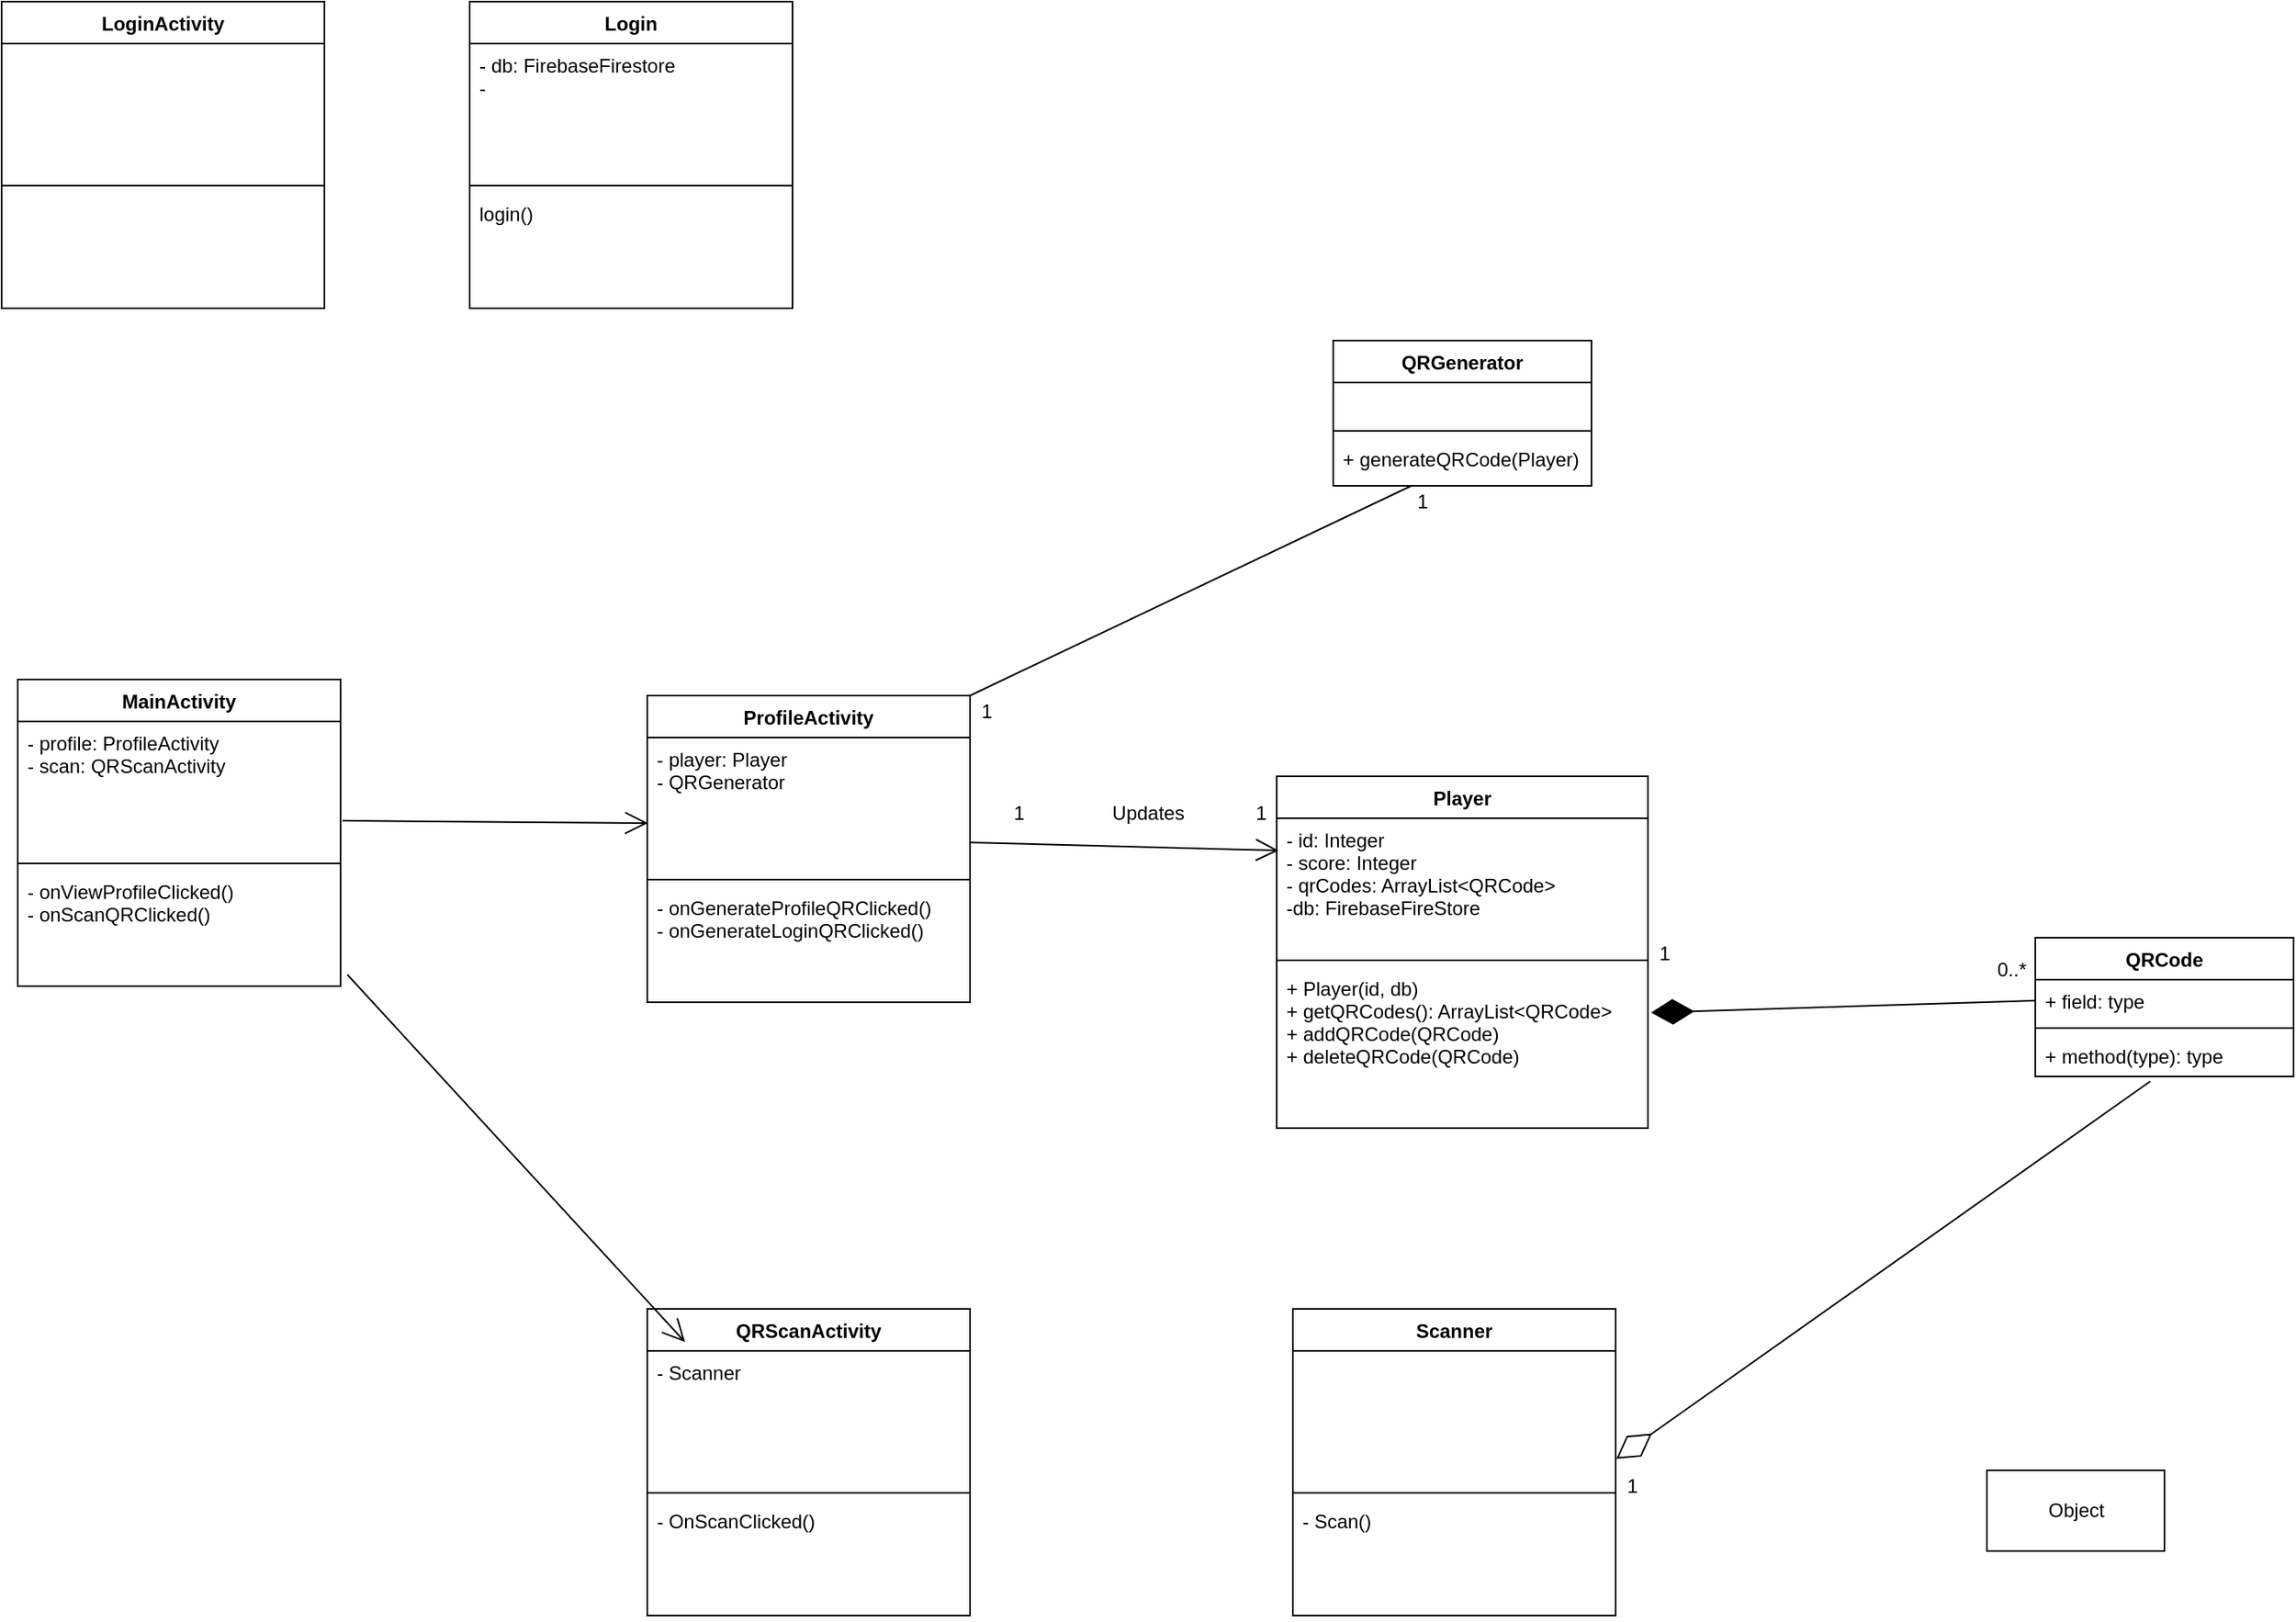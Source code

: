 <mxfile version="16.6.2" type="device"><diagram id="C5RBs43oDa-KdzZeNtuy" name="Page-1"><mxGraphModel dx="3167" dy="2052" grid="1" gridSize="10" guides="1" tooltips="1" connect="1" arrows="1" fold="1" page="1" pageScale="1" pageWidth="827" pageHeight="1169" math="0" shadow="0"><root><mxCell id="WIyWlLk6GJQsqaUBKTNV-0"/><mxCell id="WIyWlLk6GJQsqaUBKTNV-1" parent="WIyWlLk6GJQsqaUBKTNV-0"/><mxCell id="1xCPZhi6wSOpnlVJawvV-0" value="Player" style="swimlane;fontStyle=1;align=center;verticalAlign=top;childLayout=stackLayout;horizontal=1;startSize=26;horizontalStack=0;resizeParent=1;resizeParentMax=0;resizeLast=0;collapsible=1;marginBottom=0;" parent="WIyWlLk6GJQsqaUBKTNV-1" vertex="1"><mxGeometry x="110" y="230" width="230" height="218" as="geometry"/></mxCell><mxCell id="1xCPZhi6wSOpnlVJawvV-1" value="- id: Integer&#10;- score: Integer&#10;- qrCodes: ArrayList&lt;QRCode&gt;&#10;-db: FirebaseFireStore" style="text;strokeColor=none;fillColor=none;align=left;verticalAlign=top;spacingLeft=4;spacingRight=4;overflow=hidden;rotatable=0;points=[[0,0.5],[1,0.5]];portConstraint=eastwest;" parent="1xCPZhi6wSOpnlVJawvV-0" vertex="1"><mxGeometry y="26" width="230" height="84" as="geometry"/></mxCell><mxCell id="1xCPZhi6wSOpnlVJawvV-2" value="" style="line;strokeWidth=1;fillColor=none;align=left;verticalAlign=middle;spacingTop=-1;spacingLeft=3;spacingRight=3;rotatable=0;labelPosition=right;points=[];portConstraint=eastwest;" parent="1xCPZhi6wSOpnlVJawvV-0" vertex="1"><mxGeometry y="110" width="230" height="8" as="geometry"/></mxCell><mxCell id="1xCPZhi6wSOpnlVJawvV-3" value="+ Player(id, db)&#10;+ getQRCodes(): ArrayList&lt;QRCode&gt;&#10;+ addQRCode(QRCode)&#10;+ deleteQRCode(QRCode)" style="text;strokeColor=none;fillColor=none;align=left;verticalAlign=top;spacingLeft=4;spacingRight=4;overflow=hidden;rotatable=0;points=[[0,0.5],[1,0.5]];portConstraint=eastwest;" parent="1xCPZhi6wSOpnlVJawvV-0" vertex="1"><mxGeometry y="118" width="230" height="100" as="geometry"/></mxCell><mxCell id="1xCPZhi6wSOpnlVJawvV-8" value="QRCode" style="swimlane;fontStyle=1;align=center;verticalAlign=top;childLayout=stackLayout;horizontal=1;startSize=26;horizontalStack=0;resizeParent=1;resizeParentMax=0;resizeLast=0;collapsible=1;marginBottom=0;" parent="WIyWlLk6GJQsqaUBKTNV-1" vertex="1"><mxGeometry x="580" y="330" width="160" height="86" as="geometry"/></mxCell><mxCell id="1xCPZhi6wSOpnlVJawvV-9" value="+ field: type" style="text;strokeColor=none;fillColor=none;align=left;verticalAlign=top;spacingLeft=4;spacingRight=4;overflow=hidden;rotatable=0;points=[[0,0.5],[1,0.5]];portConstraint=eastwest;" parent="1xCPZhi6wSOpnlVJawvV-8" vertex="1"><mxGeometry y="26" width="160" height="26" as="geometry"/></mxCell><mxCell id="1xCPZhi6wSOpnlVJawvV-10" value="" style="line;strokeWidth=1;fillColor=none;align=left;verticalAlign=middle;spacingTop=-1;spacingLeft=3;spacingRight=3;rotatable=0;labelPosition=right;points=[];portConstraint=eastwest;" parent="1xCPZhi6wSOpnlVJawvV-8" vertex="1"><mxGeometry y="52" width="160" height="8" as="geometry"/></mxCell><mxCell id="1xCPZhi6wSOpnlVJawvV-11" value="+ method(type): type" style="text;strokeColor=none;fillColor=none;align=left;verticalAlign=top;spacingLeft=4;spacingRight=4;overflow=hidden;rotatable=0;points=[[0,0.5],[1,0.5]];portConstraint=eastwest;" parent="1xCPZhi6wSOpnlVJawvV-8" vertex="1"><mxGeometry y="60" width="160" height="26" as="geometry"/></mxCell><mxCell id="1xCPZhi6wSOpnlVJawvV-12" value="" style="endArrow=diamondThin;endFill=1;endSize=24;html=1;rounded=0;exitX=0;exitY=0.5;exitDx=0;exitDy=0;entryX=1.008;entryY=0.284;entryDx=0;entryDy=0;entryPerimeter=0;" parent="WIyWlLk6GJQsqaUBKTNV-1" source="1xCPZhi6wSOpnlVJawvV-9" target="1xCPZhi6wSOpnlVJawvV-3" edge="1"><mxGeometry width="160" relative="1" as="geometry"><mxPoint x="330" y="390" as="sourcePoint"/><mxPoint x="490" y="390" as="targetPoint"/></mxGeometry></mxCell><mxCell id="1xCPZhi6wSOpnlVJawvV-13" value="QRGenerator" style="swimlane;fontStyle=1;align=center;verticalAlign=top;childLayout=stackLayout;horizontal=1;startSize=26;horizontalStack=0;resizeParent=1;resizeParentMax=0;resizeLast=0;collapsible=1;marginBottom=0;" parent="WIyWlLk6GJQsqaUBKTNV-1" vertex="1"><mxGeometry x="145" y="-40" width="160" height="90" as="geometry"/></mxCell><mxCell id="1xCPZhi6wSOpnlVJawvV-14" value=" " style="text;strokeColor=none;fillColor=none;align=left;verticalAlign=top;spacingLeft=4;spacingRight=4;overflow=hidden;rotatable=0;points=[[0,0.5],[1,0.5]];portConstraint=eastwest;" parent="1xCPZhi6wSOpnlVJawvV-13" vertex="1"><mxGeometry y="26" width="160" height="26" as="geometry"/></mxCell><mxCell id="1xCPZhi6wSOpnlVJawvV-15" value="" style="line;strokeWidth=1;fillColor=none;align=left;verticalAlign=middle;spacingTop=-1;spacingLeft=3;spacingRight=3;rotatable=0;labelPosition=right;points=[];portConstraint=eastwest;" parent="1xCPZhi6wSOpnlVJawvV-13" vertex="1"><mxGeometry y="52" width="160" height="8" as="geometry"/></mxCell><mxCell id="1xCPZhi6wSOpnlVJawvV-16" value="+ generateQRCode(Player)&#10;" style="text;strokeColor=none;fillColor=none;align=left;verticalAlign=top;spacingLeft=4;spacingRight=4;overflow=hidden;rotatable=0;points=[[0,0.5],[1,0.5]];portConstraint=eastwest;" parent="1xCPZhi6wSOpnlVJawvV-13" vertex="1"><mxGeometry y="60" width="160" height="30" as="geometry"/></mxCell><mxCell id="T_WXgz6YHpNR96dhGz9d-0" value="" style="endArrow=none;html=1;rounded=0;exitX=1;exitY=0;exitDx=0;exitDy=0;" parent="WIyWlLk6GJQsqaUBKTNV-1" source="T_WXgz6YHpNR96dhGz9d-6" target="1xCPZhi6wSOpnlVJawvV-16" edge="1"><mxGeometry width="50" height="50" relative="1" as="geometry"><mxPoint x="390" y="360" as="sourcePoint"/><mxPoint x="440" y="310" as="targetPoint"/></mxGeometry></mxCell><mxCell id="T_WXgz6YHpNR96dhGz9d-1" value="1" style="text;html=1;align=center;verticalAlign=middle;resizable=0;points=[];autosize=1;strokeColor=none;fillColor=none;" parent="WIyWlLk6GJQsqaUBKTNV-1" vertex="1"><mxGeometry x="-80" y="180" width="20" height="20" as="geometry"/></mxCell><mxCell id="T_WXgz6YHpNR96dhGz9d-2" value="1" style="text;html=1;align=center;verticalAlign=middle;resizable=0;points=[];autosize=1;strokeColor=none;fillColor=none;" parent="WIyWlLk6GJQsqaUBKTNV-1" vertex="1"><mxGeometry x="190" y="50" width="20" height="20" as="geometry"/></mxCell><mxCell id="T_WXgz6YHpNR96dhGz9d-3" value="1" style="text;html=1;align=center;verticalAlign=middle;resizable=0;points=[];autosize=1;strokeColor=none;fillColor=none;" parent="WIyWlLk6GJQsqaUBKTNV-1" vertex="1"><mxGeometry x="340" y="330" width="20" height="20" as="geometry"/></mxCell><mxCell id="T_WXgz6YHpNR96dhGz9d-4" value="0..*" style="text;html=1;align=center;verticalAlign=middle;resizable=0;points=[];autosize=1;strokeColor=none;fillColor=none;" parent="WIyWlLk6GJQsqaUBKTNV-1" vertex="1"><mxGeometry x="550" y="340" width="30" height="20" as="geometry"/></mxCell><mxCell id="T_WXgz6YHpNR96dhGz9d-6" value="ProfileActivity" style="swimlane;fontStyle=1;align=center;verticalAlign=top;childLayout=stackLayout;horizontal=1;startSize=26;horizontalStack=0;resizeParent=1;resizeParentMax=0;resizeLast=0;collapsible=1;marginBottom=0;" parent="WIyWlLk6GJQsqaUBKTNV-1" vertex="1"><mxGeometry x="-280" y="180" width="200" height="190" as="geometry"/></mxCell><mxCell id="T_WXgz6YHpNR96dhGz9d-7" value="- player: Player&#10;- QRGenerator" style="text;strokeColor=none;fillColor=none;align=left;verticalAlign=top;spacingLeft=4;spacingRight=4;overflow=hidden;rotatable=0;points=[[0,0.5],[1,0.5]];portConstraint=eastwest;" parent="T_WXgz6YHpNR96dhGz9d-6" vertex="1"><mxGeometry y="26" width="200" height="84" as="geometry"/></mxCell><mxCell id="T_WXgz6YHpNR96dhGz9d-8" value="" style="line;strokeWidth=1;fillColor=none;align=left;verticalAlign=middle;spacingTop=-1;spacingLeft=3;spacingRight=3;rotatable=0;labelPosition=right;points=[];portConstraint=eastwest;" parent="T_WXgz6YHpNR96dhGz9d-6" vertex="1"><mxGeometry y="110" width="200" height="8" as="geometry"/></mxCell><mxCell id="T_WXgz6YHpNR96dhGz9d-9" value="- onGenerateProfileQRClicked()&#10;- onGenerateLoginQRClicked()" style="text;strokeColor=none;fillColor=none;align=left;verticalAlign=top;spacingLeft=4;spacingRight=4;overflow=hidden;rotatable=0;points=[[0,0.5],[1,0.5]];portConstraint=eastwest;" parent="T_WXgz6YHpNR96dhGz9d-6" vertex="1"><mxGeometry y="118" width="200" height="72" as="geometry"/></mxCell><mxCell id="T_WXgz6YHpNR96dhGz9d-17" value="" style="endArrow=open;endFill=1;endSize=12;html=1;rounded=0;exitX=1;exitY=0.774;exitDx=0;exitDy=0;exitPerimeter=0;entryX=0.005;entryY=0.238;entryDx=0;entryDy=0;entryPerimeter=0;" parent="WIyWlLk6GJQsqaUBKTNV-1" source="T_WXgz6YHpNR96dhGz9d-7" target="1xCPZhi6wSOpnlVJawvV-1" edge="1"><mxGeometry width="160" relative="1" as="geometry"><mxPoint x="-140" y="160" as="sourcePoint"/><mxPoint x="20" y="160" as="targetPoint"/></mxGeometry></mxCell><mxCell id="u_WiZqJZncWI28QkzqVs-1" value="1" style="text;html=1;align=center;verticalAlign=middle;resizable=0;points=[];autosize=1;strokeColor=none;fillColor=none;" parent="WIyWlLk6GJQsqaUBKTNV-1" vertex="1"><mxGeometry x="-60" y="243" width="20" height="20" as="geometry"/></mxCell><mxCell id="u_WiZqJZncWI28QkzqVs-2" value="1" style="text;html=1;align=center;verticalAlign=middle;resizable=0;points=[];autosize=1;strokeColor=none;fillColor=none;" parent="WIyWlLk6GJQsqaUBKTNV-1" vertex="1"><mxGeometry x="90" y="243" width="20" height="20" as="geometry"/></mxCell><mxCell id="u_WiZqJZncWI28QkzqVs-3" value="Updates" style="text;html=1;align=center;verticalAlign=middle;resizable=0;points=[];autosize=1;strokeColor=none;fillColor=none;" parent="WIyWlLk6GJQsqaUBKTNV-1" vertex="1"><mxGeometry y="243" width="60" height="20" as="geometry"/></mxCell><mxCell id="ZGDmE4Ial-OR694AUvOI-0" value="MainActivity" style="swimlane;fontStyle=1;align=center;verticalAlign=top;childLayout=stackLayout;horizontal=1;startSize=26;horizontalStack=0;resizeParent=1;resizeParentMax=0;resizeLast=0;collapsible=1;marginBottom=0;" parent="WIyWlLk6GJQsqaUBKTNV-1" vertex="1"><mxGeometry x="-670" y="170" width="200" height="190" as="geometry"/></mxCell><mxCell id="ZGDmE4Ial-OR694AUvOI-1" value="- profile: ProfileActivity&#10;- scan: QRScanActivity" style="text;strokeColor=none;fillColor=none;align=left;verticalAlign=top;spacingLeft=4;spacingRight=4;overflow=hidden;rotatable=0;points=[[0,0.5],[1,0.5]];portConstraint=eastwest;" parent="ZGDmE4Ial-OR694AUvOI-0" vertex="1"><mxGeometry y="26" width="200" height="84" as="geometry"/></mxCell><mxCell id="ZGDmE4Ial-OR694AUvOI-2" value="" style="line;strokeWidth=1;fillColor=none;align=left;verticalAlign=middle;spacingTop=-1;spacingLeft=3;spacingRight=3;rotatable=0;labelPosition=right;points=[];portConstraint=eastwest;" parent="ZGDmE4Ial-OR694AUvOI-0" vertex="1"><mxGeometry y="110" width="200" height="8" as="geometry"/></mxCell><mxCell id="ZGDmE4Ial-OR694AUvOI-3" value="- onViewProfileClicked()&#10;- onScanQRClicked()" style="text;strokeColor=none;fillColor=none;align=left;verticalAlign=top;spacingLeft=4;spacingRight=4;overflow=hidden;rotatable=0;points=[[0,0.5],[1,0.5]];portConstraint=eastwest;" parent="ZGDmE4Ial-OR694AUvOI-0" vertex="1"><mxGeometry y="118" width="200" height="72" as="geometry"/></mxCell><mxCell id="ZGDmE4Ial-OR694AUvOI-4" value="LoginActivity" style="swimlane;fontStyle=1;align=center;verticalAlign=top;childLayout=stackLayout;horizontal=1;startSize=26;horizontalStack=0;resizeParent=1;resizeParentMax=0;resizeLast=0;collapsible=1;marginBottom=0;" parent="WIyWlLk6GJQsqaUBKTNV-1" vertex="1"><mxGeometry x="-680" y="-250" width="200" height="190" as="geometry"/></mxCell><mxCell id="ZGDmE4Ial-OR694AUvOI-5" value="&#10;" style="text;strokeColor=none;fillColor=none;align=left;verticalAlign=top;spacingLeft=4;spacingRight=4;overflow=hidden;rotatable=0;points=[[0,0.5],[1,0.5]];portConstraint=eastwest;" parent="ZGDmE4Ial-OR694AUvOI-4" vertex="1"><mxGeometry y="26" width="200" height="84" as="geometry"/></mxCell><mxCell id="ZGDmE4Ial-OR694AUvOI-6" value="" style="line;strokeWidth=1;fillColor=none;align=left;verticalAlign=middle;spacingTop=-1;spacingLeft=3;spacingRight=3;rotatable=0;labelPosition=right;points=[];portConstraint=eastwest;" parent="ZGDmE4Ial-OR694AUvOI-4" vertex="1"><mxGeometry y="110" width="200" height="8" as="geometry"/></mxCell><mxCell id="ZGDmE4Ial-OR694AUvOI-7" value="&#10;" style="text;strokeColor=none;fillColor=none;align=left;verticalAlign=top;spacingLeft=4;spacingRight=4;overflow=hidden;rotatable=0;points=[[0,0.5],[1,0.5]];portConstraint=eastwest;" parent="ZGDmE4Ial-OR694AUvOI-4" vertex="1"><mxGeometry y="118" width="200" height="72" as="geometry"/></mxCell><mxCell id="ZGDmE4Ial-OR694AUvOI-8" value="Login" style="swimlane;fontStyle=1;align=center;verticalAlign=top;childLayout=stackLayout;horizontal=1;startSize=26;horizontalStack=0;resizeParent=1;resizeParentMax=0;resizeLast=0;collapsible=1;marginBottom=0;" parent="WIyWlLk6GJQsqaUBKTNV-1" vertex="1"><mxGeometry x="-390" y="-250" width="200" height="190" as="geometry"/></mxCell><mxCell id="ZGDmE4Ial-OR694AUvOI-9" value="- db: FirebaseFirestore&#10;- " style="text;strokeColor=none;fillColor=none;align=left;verticalAlign=top;spacingLeft=4;spacingRight=4;overflow=hidden;rotatable=0;points=[[0,0.5],[1,0.5]];portConstraint=eastwest;" parent="ZGDmE4Ial-OR694AUvOI-8" vertex="1"><mxGeometry y="26" width="200" height="84" as="geometry"/></mxCell><mxCell id="ZGDmE4Ial-OR694AUvOI-10" value="" style="line;strokeWidth=1;fillColor=none;align=left;verticalAlign=middle;spacingTop=-1;spacingLeft=3;spacingRight=3;rotatable=0;labelPosition=right;points=[];portConstraint=eastwest;" parent="ZGDmE4Ial-OR694AUvOI-8" vertex="1"><mxGeometry y="110" width="200" height="8" as="geometry"/></mxCell><mxCell id="ZGDmE4Ial-OR694AUvOI-11" value="login()" style="text;strokeColor=none;fillColor=none;align=left;verticalAlign=top;spacingLeft=4;spacingRight=4;overflow=hidden;rotatable=0;points=[[0,0.5],[1,0.5]];portConstraint=eastwest;" parent="ZGDmE4Ial-OR694AUvOI-8" vertex="1"><mxGeometry y="118" width="200" height="72" as="geometry"/></mxCell><mxCell id="ZGDmE4Ial-OR694AUvOI-17" value="QRScanActivity" style="swimlane;fontStyle=1;align=center;verticalAlign=top;childLayout=stackLayout;horizontal=1;startSize=26;horizontalStack=0;resizeParent=1;resizeParentMax=0;resizeLast=0;collapsible=1;marginBottom=0;" parent="WIyWlLk6GJQsqaUBKTNV-1" vertex="1"><mxGeometry x="-280" y="560" width="200" height="190" as="geometry"/></mxCell><mxCell id="ZGDmE4Ial-OR694AUvOI-18" value="- Scanner" style="text;strokeColor=none;fillColor=none;align=left;verticalAlign=top;spacingLeft=4;spacingRight=4;overflow=hidden;rotatable=0;points=[[0,0.5],[1,0.5]];portConstraint=eastwest;" parent="ZGDmE4Ial-OR694AUvOI-17" vertex="1"><mxGeometry y="26" width="200" height="84" as="geometry"/></mxCell><mxCell id="ZGDmE4Ial-OR694AUvOI-19" value="" style="line;strokeWidth=1;fillColor=none;align=left;verticalAlign=middle;spacingTop=-1;spacingLeft=3;spacingRight=3;rotatable=0;labelPosition=right;points=[];portConstraint=eastwest;" parent="ZGDmE4Ial-OR694AUvOI-17" vertex="1"><mxGeometry y="110" width="200" height="8" as="geometry"/></mxCell><mxCell id="ZGDmE4Ial-OR694AUvOI-20" value="- OnScanClicked()" style="text;strokeColor=none;fillColor=none;align=left;verticalAlign=top;spacingLeft=4;spacingRight=4;overflow=hidden;rotatable=0;points=[[0,0.5],[1,0.5]];portConstraint=eastwest;" parent="ZGDmE4Ial-OR694AUvOI-17" vertex="1"><mxGeometry y="118" width="200" height="72" as="geometry"/></mxCell><mxCell id="ZGDmE4Ial-OR694AUvOI-22" value="Scanner" style="swimlane;fontStyle=1;align=center;verticalAlign=top;childLayout=stackLayout;horizontal=1;startSize=26;horizontalStack=0;resizeParent=1;resizeParentMax=0;resizeLast=0;collapsible=1;marginBottom=0;" parent="WIyWlLk6GJQsqaUBKTNV-1" vertex="1"><mxGeometry x="120" y="560" width="200" height="190" as="geometry"/></mxCell><mxCell id="ZGDmE4Ial-OR694AUvOI-23" value="&#10;" style="text;strokeColor=none;fillColor=none;align=left;verticalAlign=top;spacingLeft=4;spacingRight=4;overflow=hidden;rotatable=0;points=[[0,0.5],[1,0.5]];portConstraint=eastwest;" parent="ZGDmE4Ial-OR694AUvOI-22" vertex="1"><mxGeometry y="26" width="200" height="84" as="geometry"/></mxCell><mxCell id="ZGDmE4Ial-OR694AUvOI-24" value="" style="line;strokeWidth=1;fillColor=none;align=left;verticalAlign=middle;spacingTop=-1;spacingLeft=3;spacingRight=3;rotatable=0;labelPosition=right;points=[];portConstraint=eastwest;" parent="ZGDmE4Ial-OR694AUvOI-22" vertex="1"><mxGeometry y="110" width="200" height="8" as="geometry"/></mxCell><mxCell id="ZGDmE4Ial-OR694AUvOI-25" value="- Scan()" style="text;strokeColor=none;fillColor=none;align=left;verticalAlign=top;spacingLeft=4;spacingRight=4;overflow=hidden;rotatable=0;points=[[0,0.5],[1,0.5]];portConstraint=eastwest;" parent="ZGDmE4Ial-OR694AUvOI-22" vertex="1"><mxGeometry y="118" width="200" height="72" as="geometry"/></mxCell><mxCell id="ZGDmE4Ial-OR694AUvOI-26" value="" style="endArrow=diamondThin;endFill=0;endSize=24;html=1;rounded=0;entryX=1.002;entryY=0.796;entryDx=0;entryDy=0;entryPerimeter=0;exitX=0.445;exitY=1.115;exitDx=0;exitDy=0;exitPerimeter=0;" parent="WIyWlLk6GJQsqaUBKTNV-1" source="1xCPZhi6wSOpnlVJawvV-11" target="ZGDmE4Ial-OR694AUvOI-23" edge="1"><mxGeometry width="160" relative="1" as="geometry"><mxPoint x="170" y="510" as="sourcePoint"/><mxPoint x="330" y="510" as="targetPoint"/></mxGeometry></mxCell><mxCell id="ZGDmE4Ial-OR694AUvOI-27" value="1" style="text;html=1;align=center;verticalAlign=middle;resizable=0;points=[];autosize=1;strokeColor=none;fillColor=none;" parent="WIyWlLk6GJQsqaUBKTNV-1" vertex="1"><mxGeometry x="320" y="660" width="20" height="20" as="geometry"/></mxCell><mxCell id="ZGDmE4Ial-OR694AUvOI-29" value="" style="endArrow=open;endFill=1;endSize=12;html=1;rounded=0;exitX=1.006;exitY=0.732;exitDx=0;exitDy=0;exitPerimeter=0;entryX=0.002;entryY=0.631;entryDx=0;entryDy=0;entryPerimeter=0;" parent="WIyWlLk6GJQsqaUBKTNV-1" source="ZGDmE4Ial-OR694AUvOI-1" target="T_WXgz6YHpNR96dhGz9d-7" edge="1"><mxGeometry width="160" relative="1" as="geometry"><mxPoint x="-450" y="252.23" as="sourcePoint"/><mxPoint x="-290" y="252.23" as="targetPoint"/></mxGeometry></mxCell><mxCell id="ZGDmE4Ial-OR694AUvOI-30" value="" style="endArrow=open;endFill=1;endSize=12;html=1;rounded=0;exitX=1.021;exitY=0.901;exitDx=0;exitDy=0;exitPerimeter=0;entryX=0.117;entryY=-0.065;entryDx=0;entryDy=0;entryPerimeter=0;" parent="WIyWlLk6GJQsqaUBKTNV-1" source="ZGDmE4Ial-OR694AUvOI-3" target="ZGDmE4Ial-OR694AUvOI-18" edge="1"><mxGeometry width="160" relative="1" as="geometry"><mxPoint x="-458.8" y="267.488" as="sourcePoint"/><mxPoint x="-269.6" y="269.004" as="targetPoint"/></mxGeometry></mxCell><mxCell id="l55apnMDX9pecIr8mQU2-2" value="Object" style="html=1;" vertex="1" parent="WIyWlLk6GJQsqaUBKTNV-1"><mxGeometry x="550" y="660" width="110" height="50" as="geometry"/></mxCell></root></mxGraphModel></diagram></mxfile>
